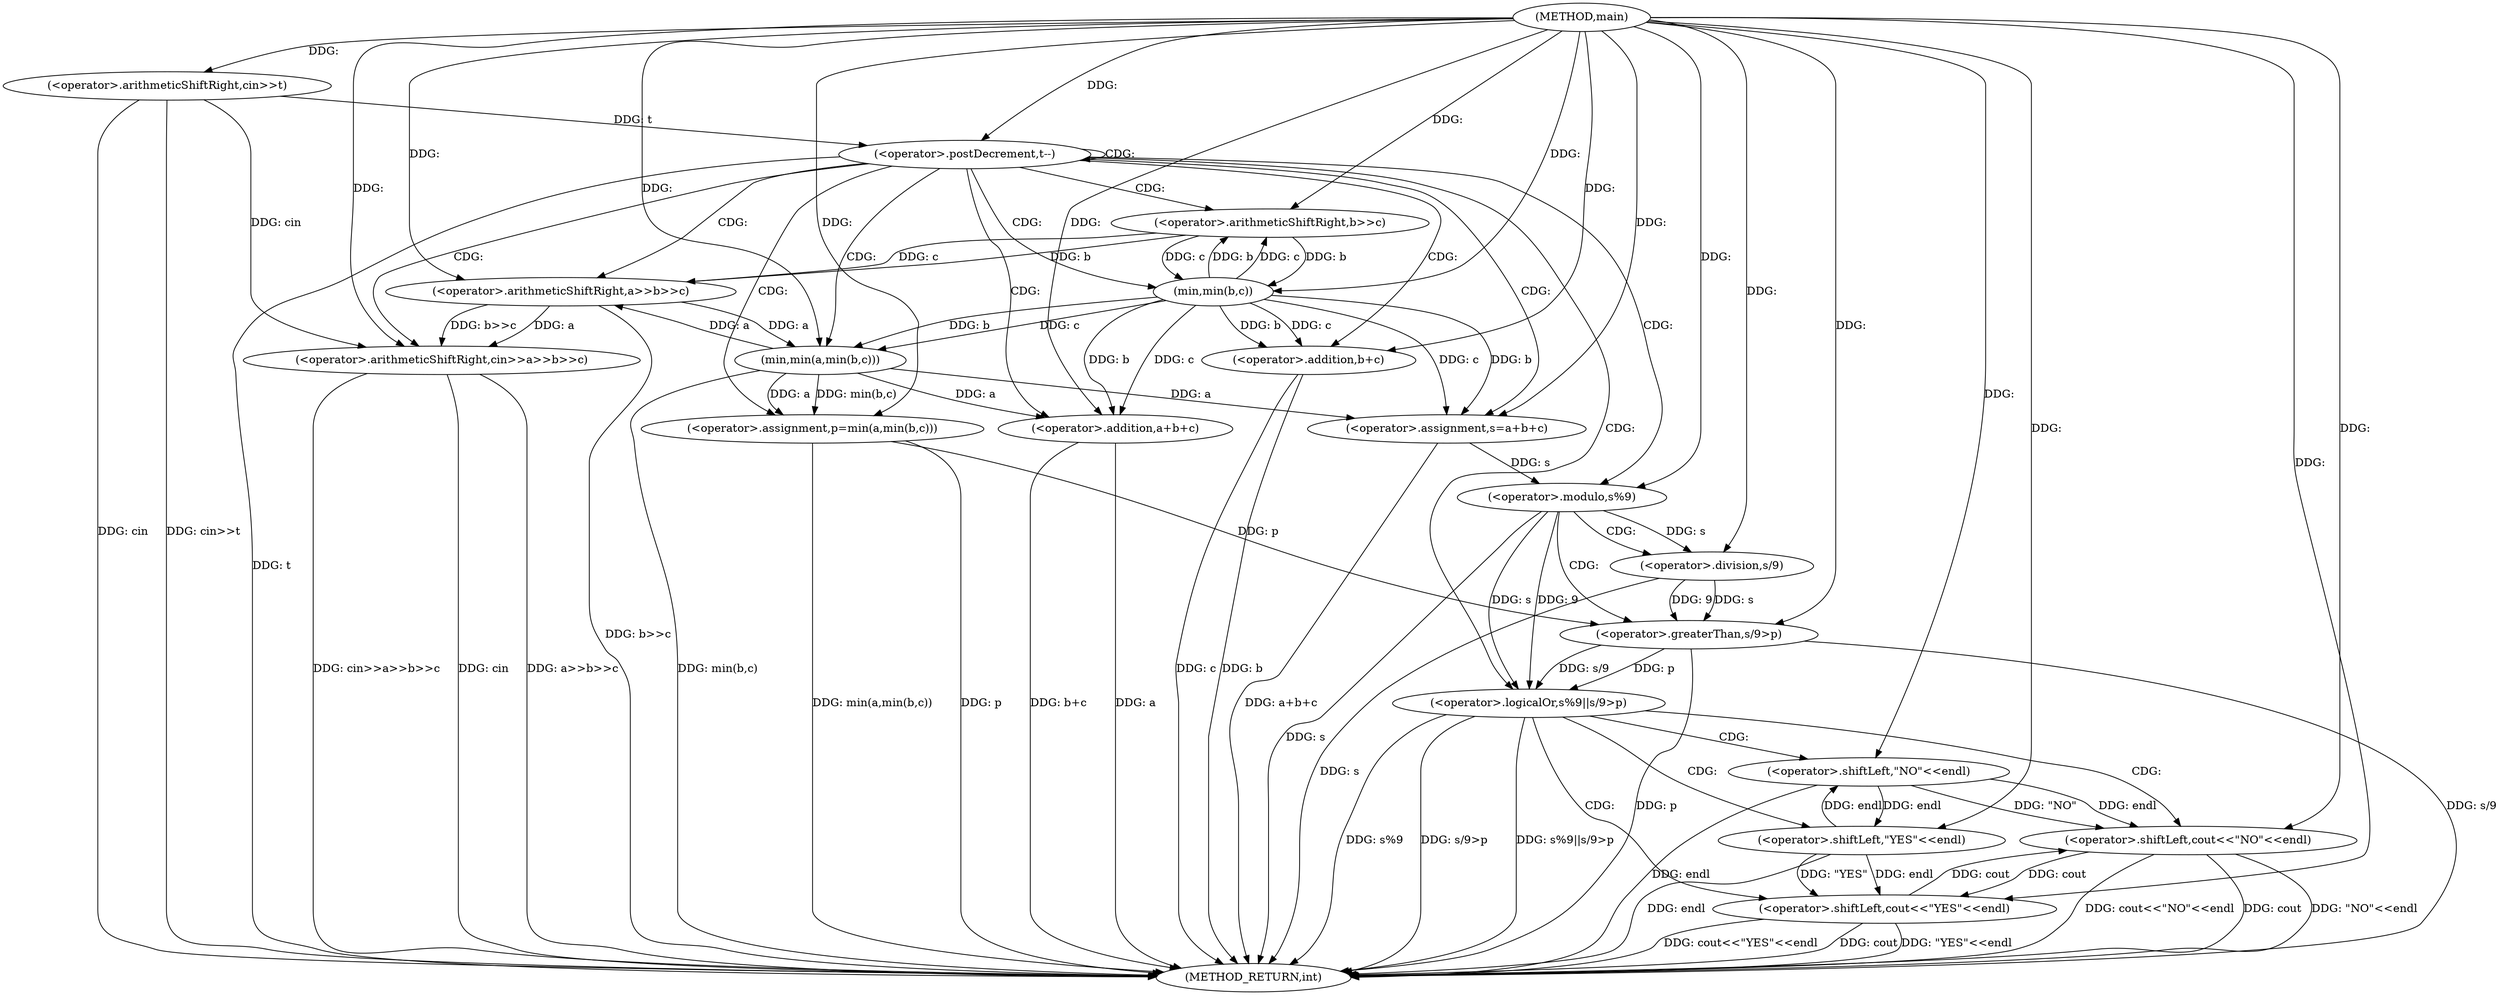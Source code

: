 digraph "main" {  
"1000101" [label = "(METHOD,main)" ]
"1000152" [label = "(METHOD_RETURN,int)" ]
"1000104" [label = "(<operator>.arithmeticShiftRight,cin>>t)" ]
"1000107" [label = "(<operator>.postDecrement,t--)" ]
"1000110" [label = "(<operator>.arithmeticShiftRight,cin>>a>>b>>c)" ]
"1000117" [label = "(<operator>.assignment,p=min(a,min(b,c)))" ]
"1000124" [label = "(<operator>.assignment,s=a+b+c)" ]
"1000132" [label = "(<operator>.logicalOr,s%9||s/9>p)" ]
"1000141" [label = "(<operator>.shiftLeft,cout<<\"NO\"<<endl)" ]
"1000112" [label = "(<operator>.arithmeticShiftRight,a>>b>>c)" ]
"1000119" [label = "(min,min(a,min(b,c)))" ]
"1000126" [label = "(<operator>.addition,a+b+c)" ]
"1000147" [label = "(<operator>.shiftLeft,cout<<\"YES\"<<endl)" ]
"1000114" [label = "(<operator>.arithmeticShiftRight,b>>c)" ]
"1000121" [label = "(min,min(b,c))" ]
"1000128" [label = "(<operator>.addition,b+c)" ]
"1000133" [label = "(<operator>.modulo,s%9)" ]
"1000136" [label = "(<operator>.greaterThan,s/9>p)" ]
"1000143" [label = "(<operator>.shiftLeft,\"NO\"<<endl)" ]
"1000137" [label = "(<operator>.division,s/9)" ]
"1000149" [label = "(<operator>.shiftLeft,\"YES\"<<endl)" ]
  "1000104" -> "1000152"  [ label = "DDG: cin"] 
  "1000104" -> "1000152"  [ label = "DDG: cin>>t"] 
  "1000107" -> "1000152"  [ label = "DDG: t"] 
  "1000110" -> "1000152"  [ label = "DDG: cin"] 
  "1000112" -> "1000152"  [ label = "DDG: b>>c"] 
  "1000110" -> "1000152"  [ label = "DDG: a>>b>>c"] 
  "1000110" -> "1000152"  [ label = "DDG: cin>>a>>b>>c"] 
  "1000117" -> "1000152"  [ label = "DDG: p"] 
  "1000119" -> "1000152"  [ label = "DDG: min(b,c)"] 
  "1000117" -> "1000152"  [ label = "DDG: min(a,min(b,c))"] 
  "1000126" -> "1000152"  [ label = "DDG: a"] 
  "1000128" -> "1000152"  [ label = "DDG: b"] 
  "1000128" -> "1000152"  [ label = "DDG: c"] 
  "1000126" -> "1000152"  [ label = "DDG: b+c"] 
  "1000124" -> "1000152"  [ label = "DDG: a+b+c"] 
  "1000133" -> "1000152"  [ label = "DDG: s"] 
  "1000132" -> "1000152"  [ label = "DDG: s%9"] 
  "1000137" -> "1000152"  [ label = "DDG: s"] 
  "1000136" -> "1000152"  [ label = "DDG: s/9"] 
  "1000136" -> "1000152"  [ label = "DDG: p"] 
  "1000132" -> "1000152"  [ label = "DDG: s/9>p"] 
  "1000132" -> "1000152"  [ label = "DDG: s%9||s/9>p"] 
  "1000147" -> "1000152"  [ label = "DDG: cout"] 
  "1000149" -> "1000152"  [ label = "DDG: endl"] 
  "1000147" -> "1000152"  [ label = "DDG: \"YES\"<<endl"] 
  "1000147" -> "1000152"  [ label = "DDG: cout<<\"YES\"<<endl"] 
  "1000141" -> "1000152"  [ label = "DDG: cout"] 
  "1000143" -> "1000152"  [ label = "DDG: endl"] 
  "1000141" -> "1000152"  [ label = "DDG: \"NO\"<<endl"] 
  "1000141" -> "1000152"  [ label = "DDG: cout<<\"NO\"<<endl"] 
  "1000101" -> "1000104"  [ label = "DDG: "] 
  "1000104" -> "1000107"  [ label = "DDG: t"] 
  "1000101" -> "1000107"  [ label = "DDG: "] 
  "1000119" -> "1000117"  [ label = "DDG: a"] 
  "1000119" -> "1000117"  [ label = "DDG: min(b,c)"] 
  "1000121" -> "1000124"  [ label = "DDG: b"] 
  "1000101" -> "1000124"  [ label = "DDG: "] 
  "1000121" -> "1000124"  [ label = "DDG: c"] 
  "1000119" -> "1000124"  [ label = "DDG: a"] 
  "1000104" -> "1000110"  [ label = "DDG: cin"] 
  "1000101" -> "1000110"  [ label = "DDG: "] 
  "1000112" -> "1000110"  [ label = "DDG: a"] 
  "1000112" -> "1000110"  [ label = "DDG: b>>c"] 
  "1000101" -> "1000117"  [ label = "DDG: "] 
  "1000101" -> "1000112"  [ label = "DDG: "] 
  "1000119" -> "1000112"  [ label = "DDG: a"] 
  "1000114" -> "1000112"  [ label = "DDG: b"] 
  "1000114" -> "1000112"  [ label = "DDG: c"] 
  "1000112" -> "1000119"  [ label = "DDG: a"] 
  "1000101" -> "1000119"  [ label = "DDG: "] 
  "1000121" -> "1000119"  [ label = "DDG: c"] 
  "1000121" -> "1000119"  [ label = "DDG: b"] 
  "1000119" -> "1000126"  [ label = "DDG: a"] 
  "1000101" -> "1000126"  [ label = "DDG: "] 
  "1000121" -> "1000126"  [ label = "DDG: b"] 
  "1000121" -> "1000126"  [ label = "DDG: c"] 
  "1000133" -> "1000132"  [ label = "DDG: 9"] 
  "1000133" -> "1000132"  [ label = "DDG: s"] 
  "1000136" -> "1000132"  [ label = "DDG: s/9"] 
  "1000136" -> "1000132"  [ label = "DDG: p"] 
  "1000147" -> "1000141"  [ label = "DDG: cout"] 
  "1000101" -> "1000141"  [ label = "DDG: "] 
  "1000143" -> "1000141"  [ label = "DDG: endl"] 
  "1000143" -> "1000141"  [ label = "DDG: \"NO\""] 
  "1000101" -> "1000114"  [ label = "DDG: "] 
  "1000121" -> "1000114"  [ label = "DDG: b"] 
  "1000121" -> "1000114"  [ label = "DDG: c"] 
  "1000114" -> "1000121"  [ label = "DDG: b"] 
  "1000101" -> "1000121"  [ label = "DDG: "] 
  "1000114" -> "1000121"  [ label = "DDG: c"] 
  "1000121" -> "1000128"  [ label = "DDG: b"] 
  "1000101" -> "1000128"  [ label = "DDG: "] 
  "1000121" -> "1000128"  [ label = "DDG: c"] 
  "1000124" -> "1000133"  [ label = "DDG: s"] 
  "1000101" -> "1000133"  [ label = "DDG: "] 
  "1000137" -> "1000136"  [ label = "DDG: 9"] 
  "1000137" -> "1000136"  [ label = "DDG: s"] 
  "1000117" -> "1000136"  [ label = "DDG: p"] 
  "1000101" -> "1000136"  [ label = "DDG: "] 
  "1000101" -> "1000143"  [ label = "DDG: "] 
  "1000149" -> "1000143"  [ label = "DDG: endl"] 
  "1000141" -> "1000147"  [ label = "DDG: cout"] 
  "1000101" -> "1000147"  [ label = "DDG: "] 
  "1000149" -> "1000147"  [ label = "DDG: endl"] 
  "1000149" -> "1000147"  [ label = "DDG: \"YES\""] 
  "1000133" -> "1000137"  [ label = "DDG: s"] 
  "1000101" -> "1000137"  [ label = "DDG: "] 
  "1000101" -> "1000149"  [ label = "DDG: "] 
  "1000143" -> "1000149"  [ label = "DDG: endl"] 
  "1000107" -> "1000110"  [ label = "CDG: "] 
  "1000107" -> "1000112"  [ label = "CDG: "] 
  "1000107" -> "1000121"  [ label = "CDG: "] 
  "1000107" -> "1000117"  [ label = "CDG: "] 
  "1000107" -> "1000126"  [ label = "CDG: "] 
  "1000107" -> "1000132"  [ label = "CDG: "] 
  "1000107" -> "1000128"  [ label = "CDG: "] 
  "1000107" -> "1000124"  [ label = "CDG: "] 
  "1000107" -> "1000107"  [ label = "CDG: "] 
  "1000107" -> "1000119"  [ label = "CDG: "] 
  "1000107" -> "1000114"  [ label = "CDG: "] 
  "1000107" -> "1000133"  [ label = "CDG: "] 
  "1000132" -> "1000143"  [ label = "CDG: "] 
  "1000132" -> "1000141"  [ label = "CDG: "] 
  "1000132" -> "1000147"  [ label = "CDG: "] 
  "1000132" -> "1000149"  [ label = "CDG: "] 
  "1000133" -> "1000137"  [ label = "CDG: "] 
  "1000133" -> "1000136"  [ label = "CDG: "] 
}
